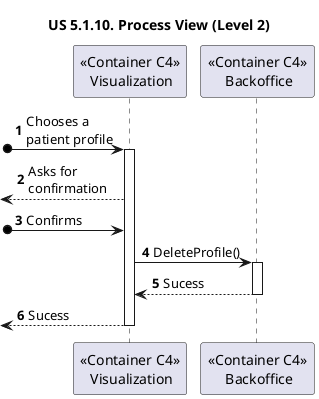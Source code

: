 @startuml
'https://plantuml.com/sequence-diagram

title "US 5.1.10. Process View (Level 2)"

autonumber

participant "<<Container C4>>\n Visualization" as PLAN
participant "<<Container C4>>\n Backoffice" as BACK

[o-> PLAN : Chooses a\npatient profile
activate PLAN
<-- PLAN : Asks for\nconfirmation

[o-> PLAN : Confirms

PLAN -> BACK : DeleteProfile()
activate BACK
BACK --> PLAN : Sucess
deactivate BACK

<-- PLAN : Sucess
deactivate PLAN

@enduml